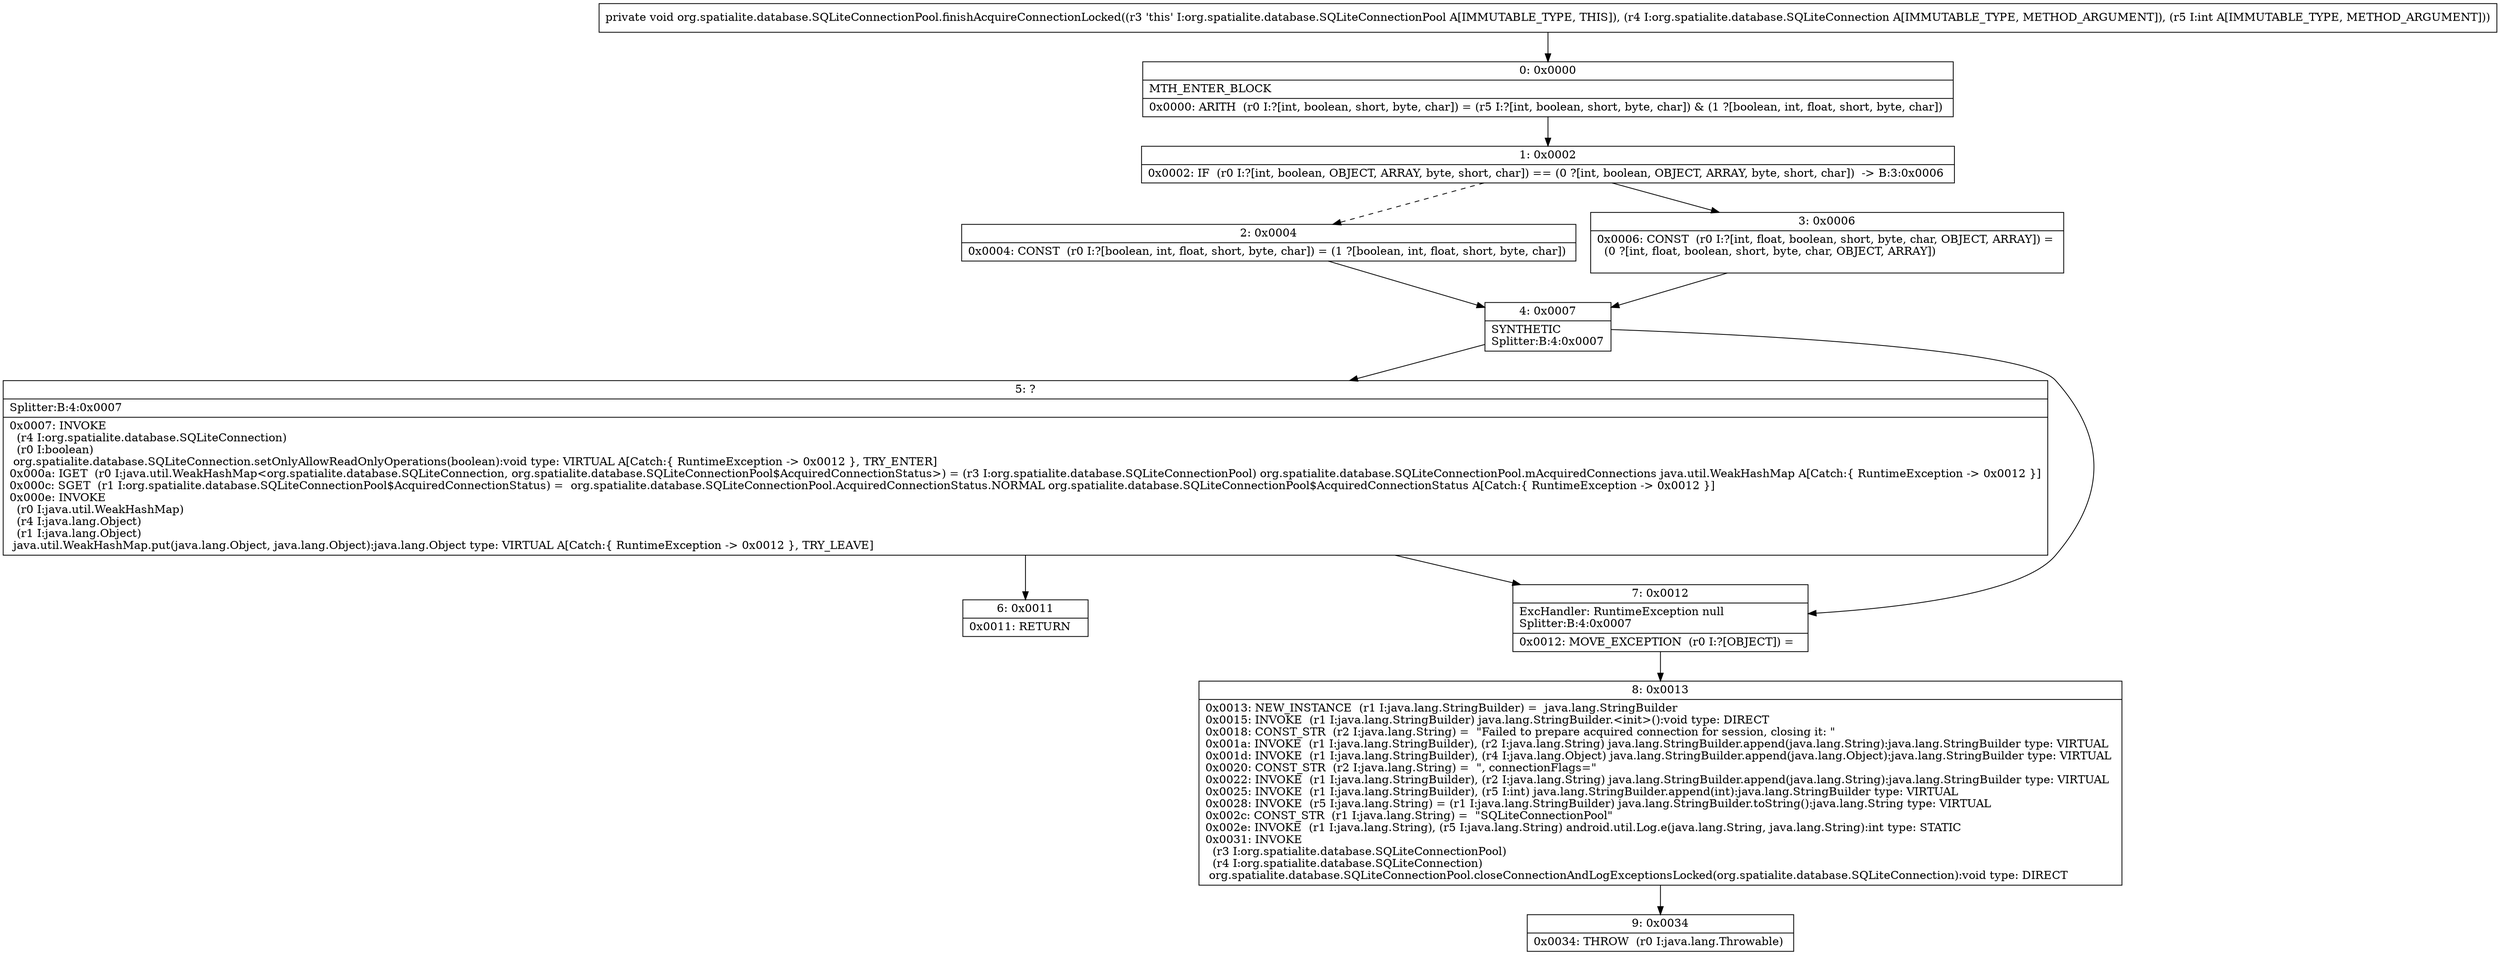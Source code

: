 digraph "CFG fororg.spatialite.database.SQLiteConnectionPool.finishAcquireConnectionLocked(Lorg\/spatialite\/database\/SQLiteConnection;I)V" {
Node_0 [shape=record,label="{0\:\ 0x0000|MTH_ENTER_BLOCK\l|0x0000: ARITH  (r0 I:?[int, boolean, short, byte, char]) = (r5 I:?[int, boolean, short, byte, char]) & (1 ?[boolean, int, float, short, byte, char]) \l}"];
Node_1 [shape=record,label="{1\:\ 0x0002|0x0002: IF  (r0 I:?[int, boolean, OBJECT, ARRAY, byte, short, char]) == (0 ?[int, boolean, OBJECT, ARRAY, byte, short, char])  \-\> B:3:0x0006 \l}"];
Node_2 [shape=record,label="{2\:\ 0x0004|0x0004: CONST  (r0 I:?[boolean, int, float, short, byte, char]) = (1 ?[boolean, int, float, short, byte, char]) \l}"];
Node_3 [shape=record,label="{3\:\ 0x0006|0x0006: CONST  (r0 I:?[int, float, boolean, short, byte, char, OBJECT, ARRAY]) = \l  (0 ?[int, float, boolean, short, byte, char, OBJECT, ARRAY])\l \l}"];
Node_4 [shape=record,label="{4\:\ 0x0007|SYNTHETIC\lSplitter:B:4:0x0007\l}"];
Node_5 [shape=record,label="{5\:\ ?|Splitter:B:4:0x0007\l|0x0007: INVOKE  \l  (r4 I:org.spatialite.database.SQLiteConnection)\l  (r0 I:boolean)\l org.spatialite.database.SQLiteConnection.setOnlyAllowReadOnlyOperations(boolean):void type: VIRTUAL A[Catch:\{ RuntimeException \-\> 0x0012 \}, TRY_ENTER]\l0x000a: IGET  (r0 I:java.util.WeakHashMap\<org.spatialite.database.SQLiteConnection, org.spatialite.database.SQLiteConnectionPool$AcquiredConnectionStatus\>) = (r3 I:org.spatialite.database.SQLiteConnectionPool) org.spatialite.database.SQLiteConnectionPool.mAcquiredConnections java.util.WeakHashMap A[Catch:\{ RuntimeException \-\> 0x0012 \}]\l0x000c: SGET  (r1 I:org.spatialite.database.SQLiteConnectionPool$AcquiredConnectionStatus) =  org.spatialite.database.SQLiteConnectionPool.AcquiredConnectionStatus.NORMAL org.spatialite.database.SQLiteConnectionPool$AcquiredConnectionStatus A[Catch:\{ RuntimeException \-\> 0x0012 \}]\l0x000e: INVOKE  \l  (r0 I:java.util.WeakHashMap)\l  (r4 I:java.lang.Object)\l  (r1 I:java.lang.Object)\l java.util.WeakHashMap.put(java.lang.Object, java.lang.Object):java.lang.Object type: VIRTUAL A[Catch:\{ RuntimeException \-\> 0x0012 \}, TRY_LEAVE]\l}"];
Node_6 [shape=record,label="{6\:\ 0x0011|0x0011: RETURN   \l}"];
Node_7 [shape=record,label="{7\:\ 0x0012|ExcHandler: RuntimeException null\lSplitter:B:4:0x0007\l|0x0012: MOVE_EXCEPTION  (r0 I:?[OBJECT]) =  \l}"];
Node_8 [shape=record,label="{8\:\ 0x0013|0x0013: NEW_INSTANCE  (r1 I:java.lang.StringBuilder) =  java.lang.StringBuilder \l0x0015: INVOKE  (r1 I:java.lang.StringBuilder) java.lang.StringBuilder.\<init\>():void type: DIRECT \l0x0018: CONST_STR  (r2 I:java.lang.String) =  \"Failed to prepare acquired connection for session, closing it: \" \l0x001a: INVOKE  (r1 I:java.lang.StringBuilder), (r2 I:java.lang.String) java.lang.StringBuilder.append(java.lang.String):java.lang.StringBuilder type: VIRTUAL \l0x001d: INVOKE  (r1 I:java.lang.StringBuilder), (r4 I:java.lang.Object) java.lang.StringBuilder.append(java.lang.Object):java.lang.StringBuilder type: VIRTUAL \l0x0020: CONST_STR  (r2 I:java.lang.String) =  \", connectionFlags=\" \l0x0022: INVOKE  (r1 I:java.lang.StringBuilder), (r2 I:java.lang.String) java.lang.StringBuilder.append(java.lang.String):java.lang.StringBuilder type: VIRTUAL \l0x0025: INVOKE  (r1 I:java.lang.StringBuilder), (r5 I:int) java.lang.StringBuilder.append(int):java.lang.StringBuilder type: VIRTUAL \l0x0028: INVOKE  (r5 I:java.lang.String) = (r1 I:java.lang.StringBuilder) java.lang.StringBuilder.toString():java.lang.String type: VIRTUAL \l0x002c: CONST_STR  (r1 I:java.lang.String) =  \"SQLiteConnectionPool\" \l0x002e: INVOKE  (r1 I:java.lang.String), (r5 I:java.lang.String) android.util.Log.e(java.lang.String, java.lang.String):int type: STATIC \l0x0031: INVOKE  \l  (r3 I:org.spatialite.database.SQLiteConnectionPool)\l  (r4 I:org.spatialite.database.SQLiteConnection)\l org.spatialite.database.SQLiteConnectionPool.closeConnectionAndLogExceptionsLocked(org.spatialite.database.SQLiteConnection):void type: DIRECT \l}"];
Node_9 [shape=record,label="{9\:\ 0x0034|0x0034: THROW  (r0 I:java.lang.Throwable) \l}"];
MethodNode[shape=record,label="{private void org.spatialite.database.SQLiteConnectionPool.finishAcquireConnectionLocked((r3 'this' I:org.spatialite.database.SQLiteConnectionPool A[IMMUTABLE_TYPE, THIS]), (r4 I:org.spatialite.database.SQLiteConnection A[IMMUTABLE_TYPE, METHOD_ARGUMENT]), (r5 I:int A[IMMUTABLE_TYPE, METHOD_ARGUMENT])) }"];
MethodNode -> Node_0;
Node_0 -> Node_1;
Node_1 -> Node_2[style=dashed];
Node_1 -> Node_3;
Node_2 -> Node_4;
Node_3 -> Node_4;
Node_4 -> Node_5;
Node_4 -> Node_7;
Node_5 -> Node_6;
Node_5 -> Node_7;
Node_7 -> Node_8;
Node_8 -> Node_9;
}

